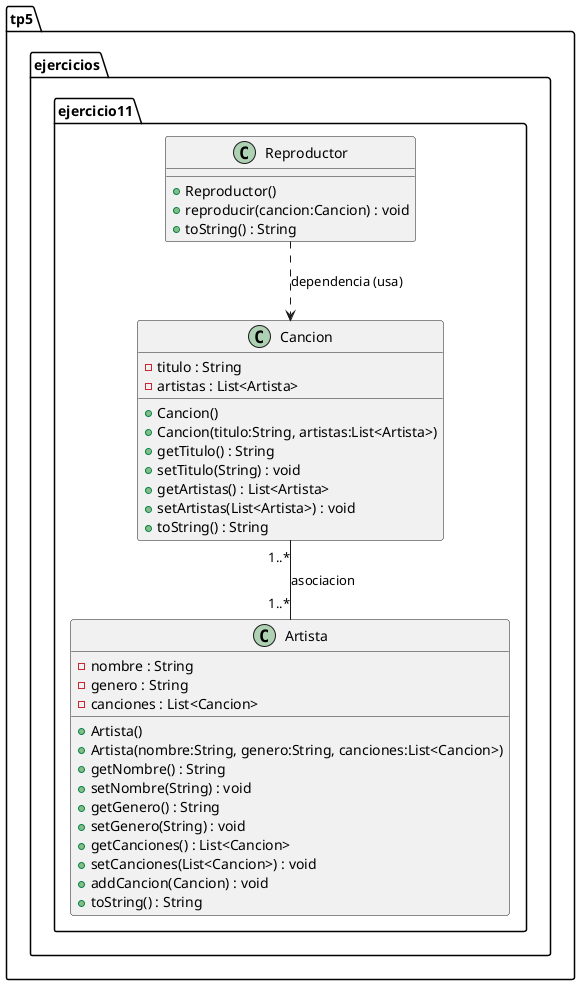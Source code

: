 @startuml
package tp5.ejercicios.ejercicio11 {
  class Cancion {
    - titulo : String
    - artistas : List<Artista>
    + Cancion()
    + Cancion(titulo:String, artistas:List<Artista>)
    + getTitulo() : String
    + setTitulo(String) : void
    + getArtistas() : List<Artista>
    + setArtistas(List<Artista>) : void
    + toString() : String
  }

  class Artista {
    - nombre : String
    - genero : String
    - canciones : List<Cancion>
    + Artista()
    + Artista(nombre:String, genero:String, canciones:List<Cancion>)
    + getNombre() : String
    + setNombre(String) : void
    + getGenero() : String
    + setGenero(String) : void
    + getCanciones() : List<Cancion>
    + setCanciones(List<Cancion>) : void
    + addCancion(Cancion) : void
    + toString() : String
  }

  class Reproductor {
    + Reproductor()
    + reproducir(cancion:Cancion) : void
    + toString() : String
  }

  ' Asociacion bidireccional N<->N entre Cancion y Artista
  Cancion "1..*" -- "1..*" Artista : asociacion

  ' Dependencia de uso
  Reproductor ..> Cancion : dependencia (usa)
}
@enduml
